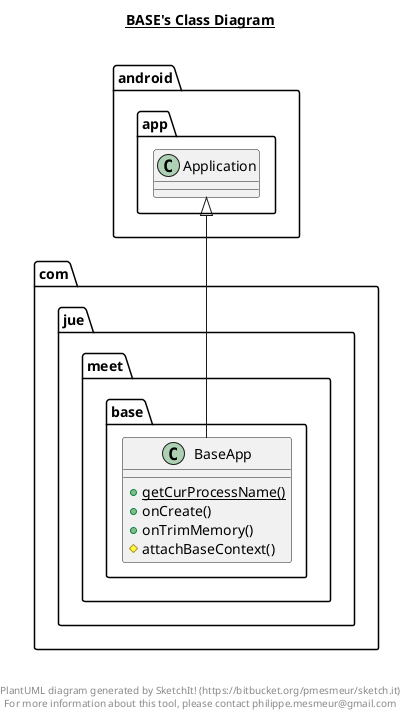 @startuml

title __BASE's Class Diagram__\n

  namespace com.jue.meet {
    namespace base {
      class com.jue.meet.base.BaseApp {
          {static} + getCurProcessName()
          + onCreate()
          + onTrimMemory()
          # attachBaseContext()
      }
    }
  }
  

  com.jue.meet.base.BaseApp -up-|> android.app.Application


right footer


PlantUML diagram generated by SketchIt! (https://bitbucket.org/pmesmeur/sketch.it)
For more information about this tool, please contact philippe.mesmeur@gmail.com
endfooter

@enduml
